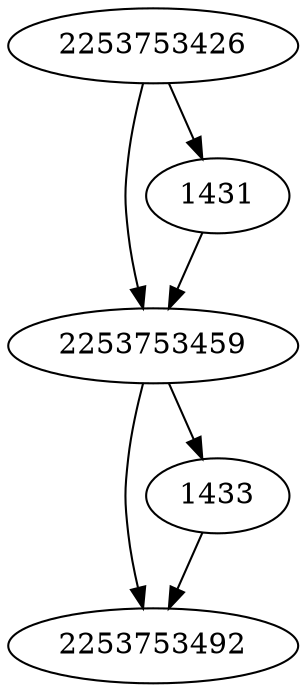 strict digraph  {
2253753426;
2253753459;
2253753492;
1431;
1433;
2253753426 -> 2253753459;
2253753426 -> 1431;
2253753459 -> 2253753492;
2253753459 -> 1433;
1431 -> 2253753459;
1433 -> 2253753492;
}

